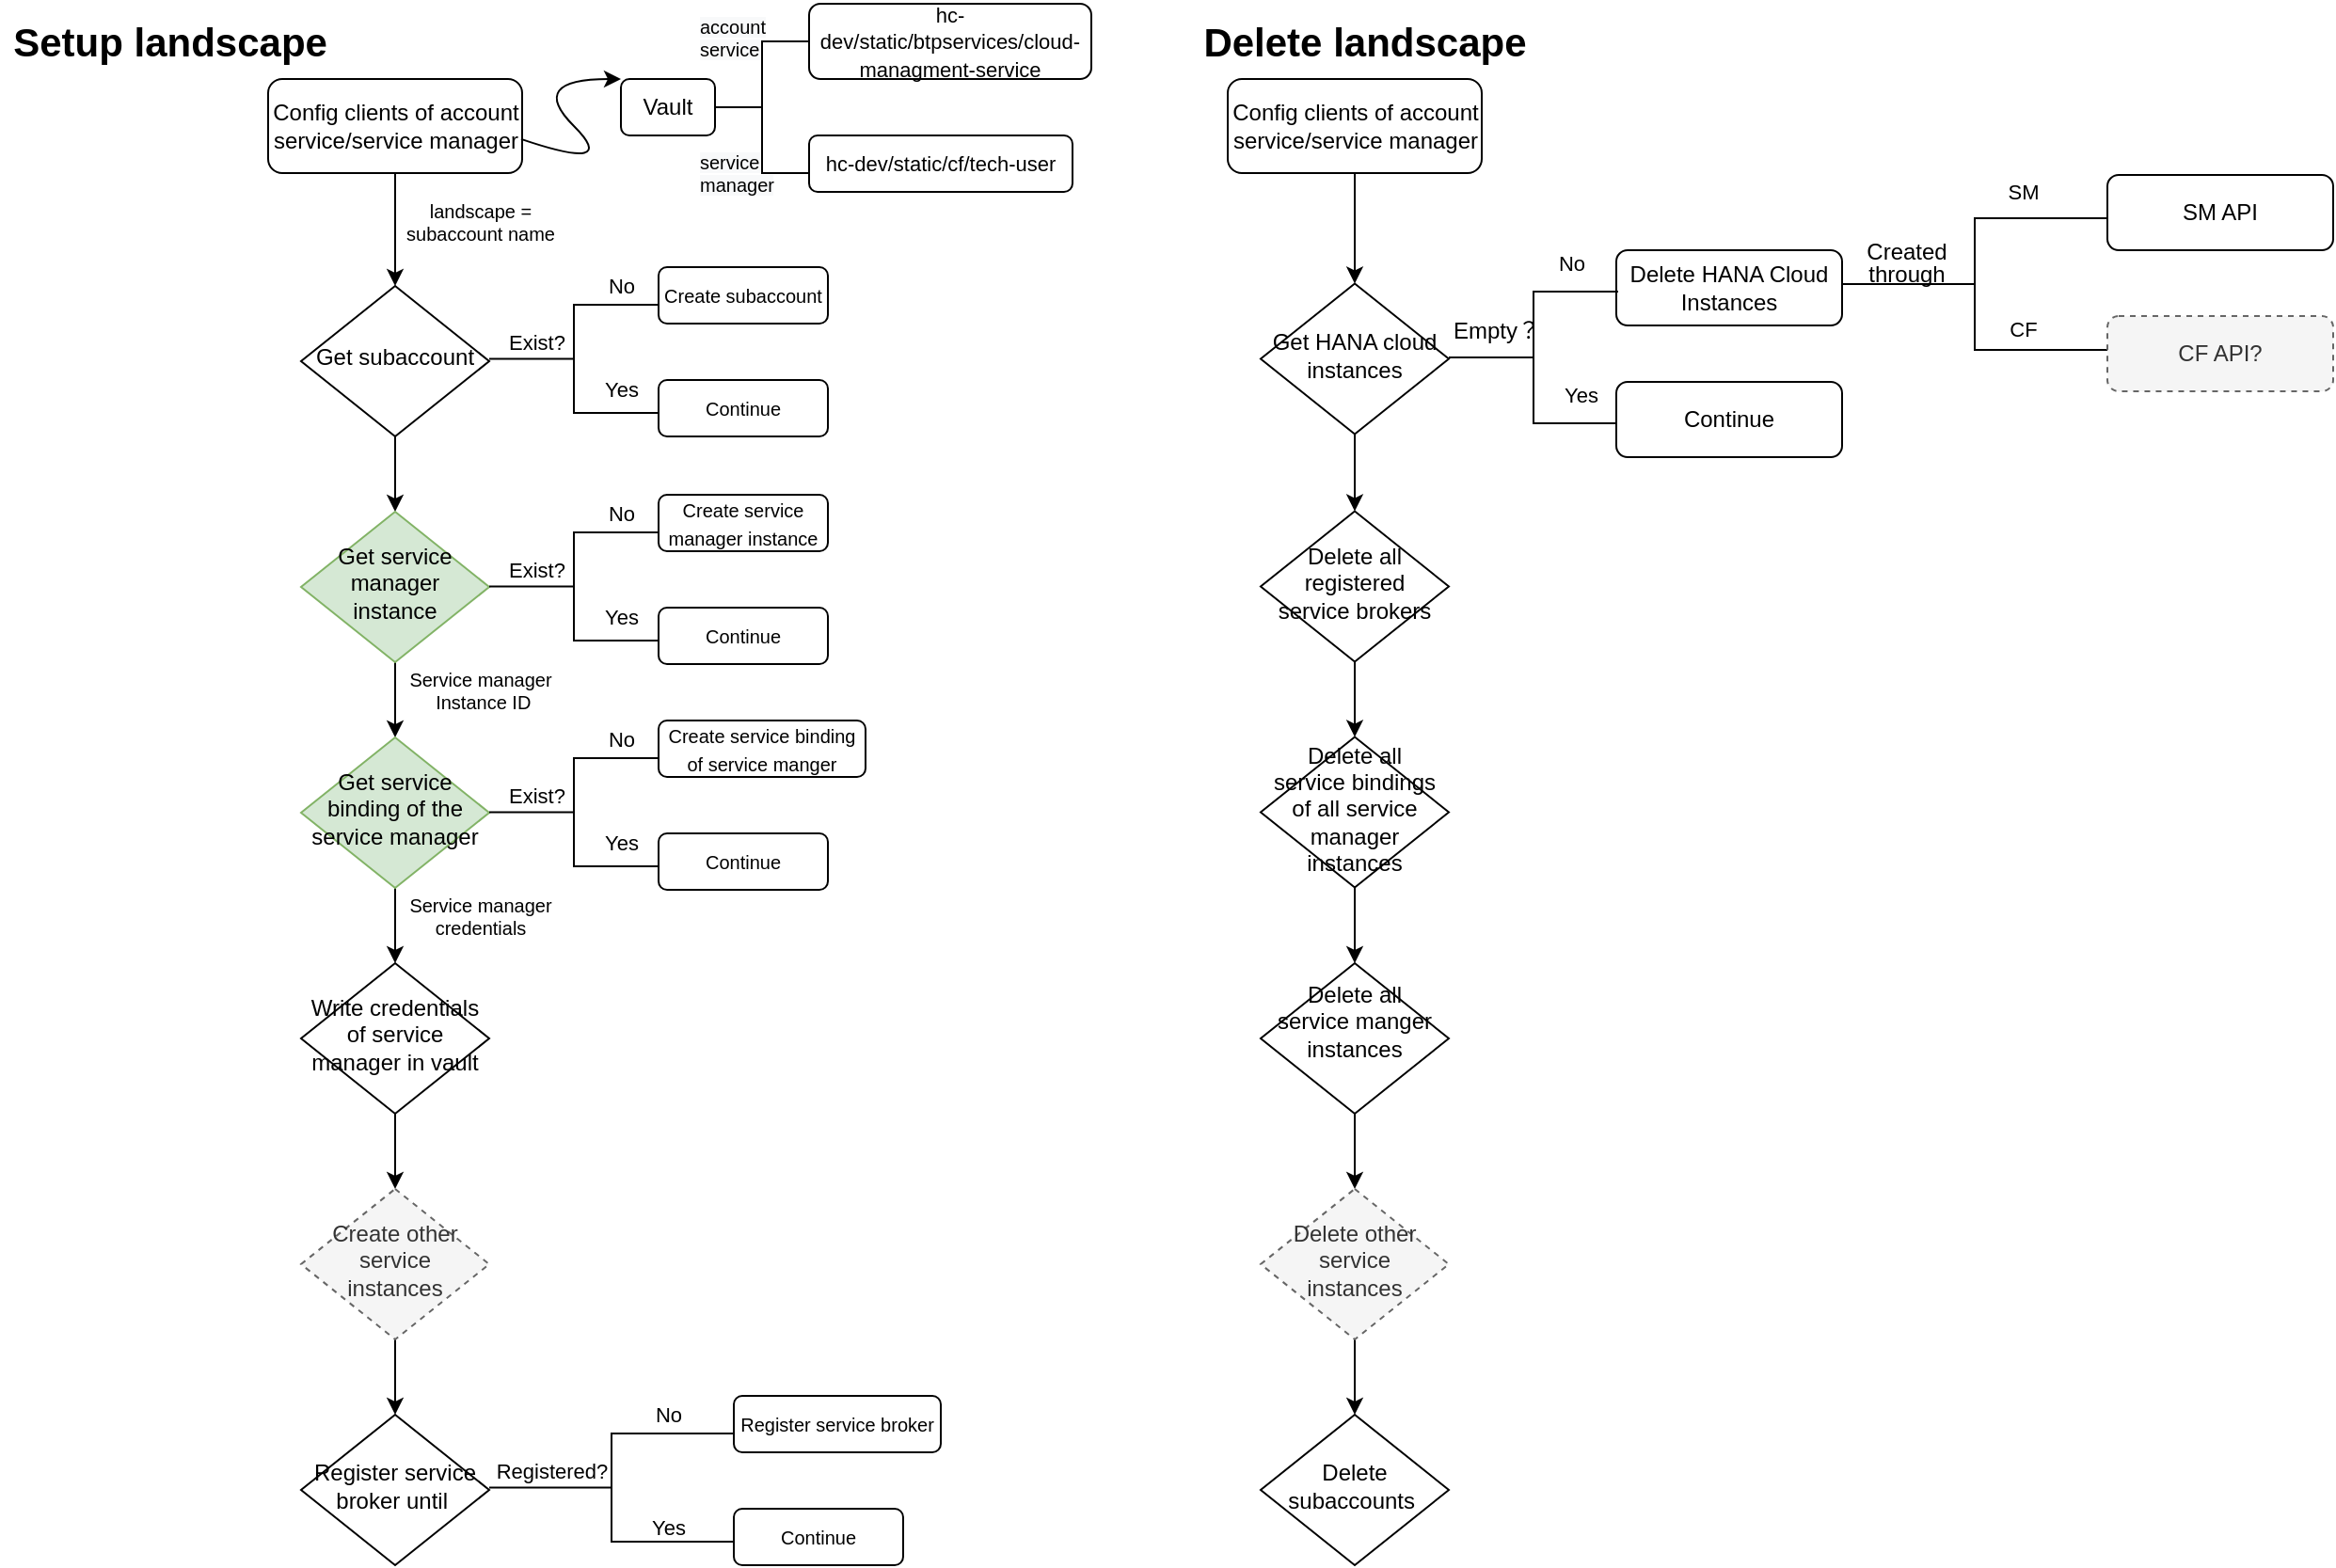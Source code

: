 <mxfile version="15.8.9" type="github">
  <diagram id="C5RBs43oDa-KdzZeNtuy" name="Page-1">
    <mxGraphModel dx="1621" dy="898" grid="1" gridSize="10" guides="1" tooltips="1" connect="1" arrows="1" fold="1" page="1" pageScale="1" pageWidth="827" pageHeight="1169" math="0" shadow="0">
      <root>
        <mxCell id="WIyWlLk6GJQsqaUBKTNV-0" />
        <mxCell id="WIyWlLk6GJQsqaUBKTNV-1" parent="WIyWlLk6GJQsqaUBKTNV-0" />
        <mxCell id="AL-K3FLNHTH_PAHw_eu2-34" style="edgeStyle=orthogonalEdgeStyle;rounded=0;orthogonalLoop=1;jettySize=auto;html=1;exitX=0.5;exitY=1;exitDx=0;exitDy=0;fontSize=11;" edge="1" parent="WIyWlLk6GJQsqaUBKTNV-1" source="WIyWlLk6GJQsqaUBKTNV-3" target="WIyWlLk6GJQsqaUBKTNV-6">
          <mxGeometry relative="1" as="geometry" />
        </mxCell>
        <mxCell id="WIyWlLk6GJQsqaUBKTNV-3" value="&lt;font style=&quot;font-size: 12px&quot;&gt;Config clients of account service/service manager&lt;/font&gt;" style="rounded=1;whiteSpace=wrap;html=1;fontSize=12;glass=0;strokeWidth=1;shadow=0;" parent="WIyWlLk6GJQsqaUBKTNV-1" vertex="1">
          <mxGeometry x="152.5" y="60" width="135" height="50" as="geometry" />
        </mxCell>
        <mxCell id="AL-K3FLNHTH_PAHw_eu2-33" style="edgeStyle=orthogonalEdgeStyle;rounded=0;orthogonalLoop=1;jettySize=auto;html=1;exitX=0.5;exitY=1;exitDx=0;exitDy=0;fontSize=11;" edge="1" parent="WIyWlLk6GJQsqaUBKTNV-1" source="WIyWlLk6GJQsqaUBKTNV-6" target="WIyWlLk6GJQsqaUBKTNV-10">
          <mxGeometry relative="1" as="geometry" />
        </mxCell>
        <mxCell id="WIyWlLk6GJQsqaUBKTNV-6" value="Get subaccount" style="rhombus;whiteSpace=wrap;html=1;shadow=0;fontFamily=Helvetica;fontSize=12;align=center;strokeWidth=1;spacing=6;spacingTop=-4;" parent="WIyWlLk6GJQsqaUBKTNV-1" vertex="1">
          <mxGeometry x="170" y="170" width="100" height="80" as="geometry" />
        </mxCell>
        <mxCell id="WIyWlLk6GJQsqaUBKTNV-7" value="&lt;font style=&quot;font-size: 10px&quot;&gt;Create subaccount&lt;/font&gt;" style="rounded=1;whiteSpace=wrap;html=1;fontSize=12;glass=0;strokeWidth=1;shadow=0;" parent="WIyWlLk6GJQsqaUBKTNV-1" vertex="1">
          <mxGeometry x="360" y="160" width="90" height="30" as="geometry" />
        </mxCell>
        <mxCell id="AL-K3FLNHTH_PAHw_eu2-31" style="edgeStyle=orthogonalEdgeStyle;rounded=0;orthogonalLoop=1;jettySize=auto;html=1;exitX=0.5;exitY=1;exitDx=0;exitDy=0;entryX=0.5;entryY=0;entryDx=0;entryDy=0;fontSize=11;" edge="1" parent="WIyWlLk6GJQsqaUBKTNV-1" source="WIyWlLk6GJQsqaUBKTNV-10" target="2WWhqMfIXEdC6ydcztDf-13">
          <mxGeometry relative="1" as="geometry" />
        </mxCell>
        <mxCell id="WIyWlLk6GJQsqaUBKTNV-10" value="Get service manager instance" style="rhombus;whiteSpace=wrap;html=1;shadow=0;fontFamily=Helvetica;fontSize=12;align=center;strokeWidth=1;spacing=6;spacingTop=-4;fillColor=#d5e8d4;strokeColor=#82b366;" parent="WIyWlLk6GJQsqaUBKTNV-1" vertex="1">
          <mxGeometry x="170" y="290" width="100" height="80" as="geometry" />
        </mxCell>
        <mxCell id="2WWhqMfIXEdC6ydcztDf-2" value="" style="strokeWidth=1;html=1;shape=mxgraph.flowchart.annotation_2;align=left;labelPosition=right;pointerEvents=1;strokeColor=default;fillColor=default;" parent="WIyWlLk6GJQsqaUBKTNV-1" vertex="1">
          <mxGeometry x="270" y="180" width="90" height="57.5" as="geometry" />
        </mxCell>
        <mxCell id="2WWhqMfIXEdC6ydcztDf-3" value="&lt;font style=&quot;font-size: 10px&quot;&gt;Continue&lt;/font&gt;" style="rounded=1;whiteSpace=wrap;html=1;fontSize=12;glass=0;strokeWidth=1;shadow=0;" parent="WIyWlLk6GJQsqaUBKTNV-1" vertex="1">
          <mxGeometry x="360" y="220" width="90" height="30" as="geometry" />
        </mxCell>
        <mxCell id="2WWhqMfIXEdC6ydcztDf-4" value="No" style="text;html=1;resizable=0;autosize=1;align=center;verticalAlign=middle;points=[];fillColor=none;strokeColor=none;rounded=0;fontSize=11;" parent="WIyWlLk6GJQsqaUBKTNV-1" vertex="1">
          <mxGeometry x="325" y="160" width="30" height="20" as="geometry" />
        </mxCell>
        <mxCell id="2WWhqMfIXEdC6ydcztDf-5" value="&lt;p style=&quot;line-height: 1; font-size: 11px;&quot;&gt;Yes&lt;/p&gt;" style="text;html=1;resizable=0;autosize=1;align=center;verticalAlign=middle;points=[];fillColor=none;strokeColor=none;rounded=0;fontSize=11;" parent="WIyWlLk6GJQsqaUBKTNV-1" vertex="1">
          <mxGeometry x="325" y="205" width="30" height="40" as="geometry" />
        </mxCell>
        <mxCell id="AL-K3FLNHTH_PAHw_eu2-29" value="" style="edgeStyle=orthogonalEdgeStyle;rounded=0;orthogonalLoop=1;jettySize=auto;html=1;fontSize=11;" edge="1" parent="WIyWlLk6GJQsqaUBKTNV-1" source="2WWhqMfIXEdC6ydcztDf-13" target="2WWhqMfIXEdC6ydcztDf-20">
          <mxGeometry relative="1" as="geometry" />
        </mxCell>
        <mxCell id="2WWhqMfIXEdC6ydcztDf-13" value="Get service binding of the service manager" style="rhombus;whiteSpace=wrap;html=1;shadow=0;fontFamily=Helvetica;fontSize=12;align=center;strokeWidth=1;spacing=6;spacingTop=-4;fillColor=#d5e8d4;strokeColor=#82b366;" parent="WIyWlLk6GJQsqaUBKTNV-1" vertex="1">
          <mxGeometry x="170" y="410" width="100" height="80" as="geometry" />
        </mxCell>
        <mxCell id="AL-K3FLNHTH_PAHw_eu2-28" style="edgeStyle=orthogonalEdgeStyle;rounded=0;orthogonalLoop=1;jettySize=auto;html=1;exitX=0.5;exitY=1;exitDx=0;exitDy=0;entryX=0.5;entryY=0;entryDx=0;entryDy=0;fontSize=11;" edge="1" parent="WIyWlLk6GJQsqaUBKTNV-1" source="2WWhqMfIXEdC6ydcztDf-20" target="AL-K3FLNHTH_PAHw_eu2-19">
          <mxGeometry relative="1" as="geometry" />
        </mxCell>
        <mxCell id="2WWhqMfIXEdC6ydcztDf-20" value="Write credentials of service manager in vault" style="rhombus;whiteSpace=wrap;html=1;shadow=0;fontFamily=Helvetica;fontSize=12;align=center;strokeWidth=1;spacing=6;spacingTop=-4;" parent="WIyWlLk6GJQsqaUBKTNV-1" vertex="1">
          <mxGeometry x="170" y="530" width="100" height="80" as="geometry" />
        </mxCell>
        <mxCell id="2WWhqMfIXEdC6ydcztDf-22" value="&lt;b&gt;&lt;font style=&quot;font-size: 21px&quot;&gt;Setup landscape&lt;/font&gt;&lt;/b&gt;" style="text;html=1;resizable=0;autosize=1;align=center;verticalAlign=middle;points=[];fillColor=none;strokeColor=none;rounded=0;" parent="WIyWlLk6GJQsqaUBKTNV-1" vertex="1">
          <mxGeometry x="10" y="30" width="180" height="20" as="geometry" />
        </mxCell>
        <mxCell id="AL-K3FLNHTH_PAHw_eu2-35" value="" style="edgeStyle=orthogonalEdgeStyle;rounded=0;orthogonalLoop=1;jettySize=auto;html=1;fontSize=11;" edge="1" parent="WIyWlLk6GJQsqaUBKTNV-1" source="2WWhqMfIXEdC6ydcztDf-25" target="2WWhqMfIXEdC6ydcztDf-27">
          <mxGeometry relative="1" as="geometry" />
        </mxCell>
        <mxCell id="2WWhqMfIXEdC6ydcztDf-25" value="Get HANA cloud instances" style="rhombus;whiteSpace=wrap;html=1;shadow=0;fontFamily=Helvetica;fontSize=12;align=center;strokeWidth=1;spacing=6;spacingTop=-4;" parent="WIyWlLk6GJQsqaUBKTNV-1" vertex="1">
          <mxGeometry x="680" y="168.75" width="100" height="80" as="geometry" />
        </mxCell>
        <mxCell id="2WWhqMfIXEdC6ydcztDf-26" value="Delete HANA Cloud Instances" style="rounded=1;whiteSpace=wrap;html=1;fontSize=12;glass=0;strokeWidth=1;shadow=0;" parent="WIyWlLk6GJQsqaUBKTNV-1" vertex="1">
          <mxGeometry x="869" y="151" width="120" height="40" as="geometry" />
        </mxCell>
        <mxCell id="AL-K3FLNHTH_PAHw_eu2-36" value="" style="edgeStyle=orthogonalEdgeStyle;rounded=0;orthogonalLoop=1;jettySize=auto;html=1;fontSize=11;" edge="1" parent="WIyWlLk6GJQsqaUBKTNV-1" source="2WWhqMfIXEdC6ydcztDf-27" target="2WWhqMfIXEdC6ydcztDf-38">
          <mxGeometry relative="1" as="geometry" />
        </mxCell>
        <mxCell id="2WWhqMfIXEdC6ydcztDf-27" value="Delete all registered service brokers" style="rhombus;whiteSpace=wrap;html=1;shadow=0;fontFamily=Helvetica;fontSize=12;align=center;strokeWidth=1;spacing=6;spacingTop=-4;" parent="WIyWlLk6GJQsqaUBKTNV-1" vertex="1">
          <mxGeometry x="680" y="289.75" width="100" height="80" as="geometry" />
        </mxCell>
        <mxCell id="2WWhqMfIXEdC6ydcztDf-28" value="" style="strokeWidth=1;html=1;shape=mxgraph.flowchart.annotation_2;align=left;labelPosition=right;pointerEvents=1;strokeColor=default;fillColor=default;" parent="WIyWlLk6GJQsqaUBKTNV-1" vertex="1">
          <mxGeometry x="780" y="173" width="90" height="70" as="geometry" />
        </mxCell>
        <mxCell id="2WWhqMfIXEdC6ydcztDf-29" value="Continue" style="rounded=1;whiteSpace=wrap;html=1;fontSize=12;glass=0;strokeWidth=1;shadow=0;" parent="WIyWlLk6GJQsqaUBKTNV-1" vertex="1">
          <mxGeometry x="869" y="221" width="120" height="40" as="geometry" />
        </mxCell>
        <mxCell id="2WWhqMfIXEdC6ydcztDf-31" value="&lt;p style=&quot;line-height: 1; font-size: 12px;&quot;&gt;&lt;font style=&quot;font-size: 12px;&quot;&gt;Empty？&lt;/font&gt;&lt;/p&gt;" style="text;html=1;resizable=0;autosize=1;align=center;verticalAlign=middle;points=[];fillColor=none;strokeColor=none;rounded=0;fontSize=12;" parent="WIyWlLk6GJQsqaUBKTNV-1" vertex="1">
          <mxGeometry x="775" y="173" width="60" height="40" as="geometry" />
        </mxCell>
        <mxCell id="AL-K3FLNHTH_PAHw_eu2-37" value="" style="edgeStyle=orthogonalEdgeStyle;rounded=0;orthogonalLoop=1;jettySize=auto;html=1;fontSize=11;" edge="1" parent="WIyWlLk6GJQsqaUBKTNV-1" source="2WWhqMfIXEdC6ydcztDf-38" target="2WWhqMfIXEdC6ydcztDf-45">
          <mxGeometry relative="1" as="geometry" />
        </mxCell>
        <mxCell id="2WWhqMfIXEdC6ydcztDf-38" value="Delete all service bindings of all service manager instances" style="rhombus;whiteSpace=wrap;html=1;shadow=0;fontFamily=Helvetica;fontSize=12;align=center;strokeWidth=1;spacing=6;spacingTop=-4;" parent="WIyWlLk6GJQsqaUBKTNV-1" vertex="1">
          <mxGeometry x="680" y="409.75" width="100" height="80" as="geometry" />
        </mxCell>
        <mxCell id="AL-K3FLNHTH_PAHw_eu2-38" value="" style="edgeStyle=orthogonalEdgeStyle;rounded=0;orthogonalLoop=1;jettySize=auto;html=1;fontSize=11;" edge="1" parent="WIyWlLk6GJQsqaUBKTNV-1" source="2WWhqMfIXEdC6ydcztDf-45" target="AL-K3FLNHTH_PAHw_eu2-17">
          <mxGeometry relative="1" as="geometry" />
        </mxCell>
        <mxCell id="2WWhqMfIXEdC6ydcztDf-45" value="Delete all service manger instances&lt;br&gt;&amp;nbsp;" style="rhombus;whiteSpace=wrap;html=1;shadow=0;fontFamily=Helvetica;fontSize=12;align=center;strokeWidth=1;spacing=6;spacingTop=-4;" parent="WIyWlLk6GJQsqaUBKTNV-1" vertex="1">
          <mxGeometry x="680" y="530" width="100" height="80" as="geometry" />
        </mxCell>
        <mxCell id="2WWhqMfIXEdC6ydcztDf-47" value="&lt;b&gt;&lt;font style=&quot;font-size: 21px&quot;&gt;Delete landscape&lt;/font&gt;&lt;/b&gt;" style="text;html=1;resizable=0;autosize=1;align=center;verticalAlign=middle;points=[];fillColor=none;strokeColor=none;rounded=0;" parent="WIyWlLk6GJQsqaUBKTNV-1" vertex="1">
          <mxGeometry x="640" y="30" width="190" height="20" as="geometry" />
        </mxCell>
        <mxCell id="2WWhqMfIXEdC6ydcztDf-48" value="SM API" style="rounded=1;whiteSpace=wrap;html=1;fontSize=12;glass=0;strokeWidth=1;shadow=0;" parent="WIyWlLk6GJQsqaUBKTNV-1" vertex="1">
          <mxGeometry x="1130" y="111" width="120" height="40" as="geometry" />
        </mxCell>
        <mxCell id="2WWhqMfIXEdC6ydcztDf-49" value="" style="strokeWidth=1;html=1;shape=mxgraph.flowchart.annotation_2;align=left;labelPosition=right;pointerEvents=1;strokeColor=default;fillColor=default;" parent="WIyWlLk6GJQsqaUBKTNV-1" vertex="1">
          <mxGeometry x="989" y="134" width="141" height="70" as="geometry" />
        </mxCell>
        <mxCell id="2WWhqMfIXEdC6ydcztDf-50" value="CF API?" style="rounded=1;whiteSpace=wrap;html=1;fontSize=12;glass=0;strokeWidth=1;shadow=0;fillColor=#f5f5f5;strokeColor=#666666;fontColor=#333333;dashed=1;" parent="WIyWlLk6GJQsqaUBKTNV-1" vertex="1">
          <mxGeometry x="1130" y="186" width="120" height="40" as="geometry" />
        </mxCell>
        <mxCell id="2WWhqMfIXEdC6ydcztDf-51" value="&lt;p style=&quot;line-height: 1; font-size: 11px;&quot;&gt;Yes&lt;/p&gt;" style="text;html=1;resizable=0;autosize=1;align=center;verticalAlign=middle;points=[];fillColor=none;strokeColor=none;rounded=0;fontSize=11;" parent="WIyWlLk6GJQsqaUBKTNV-1" vertex="1">
          <mxGeometry x="835" y="208" width="30" height="40" as="geometry" />
        </mxCell>
        <mxCell id="2WWhqMfIXEdC6ydcztDf-52" value="&lt;font style=&quot;font-size: 11px&quot;&gt;No&lt;/font&gt;" style="text;html=1;resizable=0;autosize=1;align=center;verticalAlign=middle;points=[];fillColor=none;strokeColor=none;rounded=0;" parent="WIyWlLk6GJQsqaUBKTNV-1" vertex="1">
          <mxGeometry x="830" y="148" width="30" height="20" as="geometry" />
        </mxCell>
        <mxCell id="2WWhqMfIXEdC6ydcztDf-53" value="&lt;p style=&quot;line-height: 1 ; font-size: 12px&quot;&gt;Created &lt;br&gt;through&lt;/p&gt;" style="text;html=1;resizable=0;autosize=1;align=center;verticalAlign=middle;points=[];fillColor=none;strokeColor=none;rounded=0;fontSize=9;" parent="WIyWlLk6GJQsqaUBKTNV-1" vertex="1">
          <mxGeometry x="993" y="132" width="60" height="50" as="geometry" />
        </mxCell>
        <mxCell id="2WWhqMfIXEdC6ydcztDf-55" value="&lt;p style=&quot;line-height: 1; font-size: 11px;&quot;&gt;SM&lt;/p&gt;" style="text;html=1;resizable=0;autosize=1;align=center;verticalAlign=middle;points=[];fillColor=none;strokeColor=none;rounded=0;fontSize=11;" parent="WIyWlLk6GJQsqaUBKTNV-1" vertex="1">
          <mxGeometry x="1070" y="100" width="30" height="40" as="geometry" />
        </mxCell>
        <mxCell id="2WWhqMfIXEdC6ydcztDf-56" value="&lt;p style=&quot;line-height: 1; font-size: 11px;&quot;&gt;CF&lt;/p&gt;" style="text;html=1;resizable=0;autosize=1;align=center;verticalAlign=middle;points=[];fillColor=none;strokeColor=none;rounded=0;fontSize=11;" parent="WIyWlLk6GJQsqaUBKTNV-1" vertex="1">
          <mxGeometry x="1070" y="173" width="30" height="40" as="geometry" />
        </mxCell>
        <mxCell id="2WWhqMfIXEdC6ydcztDf-57" value="Delete subaccounts&amp;nbsp;" style="rhombus;whiteSpace=wrap;html=1;shadow=0;fontFamily=Helvetica;fontSize=12;align=center;strokeWidth=1;spacing=6;spacingTop=-4;" parent="WIyWlLk6GJQsqaUBKTNV-1" vertex="1">
          <mxGeometry x="680" y="770" width="100" height="80" as="geometry" />
        </mxCell>
        <mxCell id="2WWhqMfIXEdC6ydcztDf-60" value="Register service broker until&amp;nbsp;" style="rhombus;whiteSpace=wrap;html=1;shadow=0;fontFamily=Helvetica;fontSize=12;align=center;strokeWidth=1;spacing=6;spacingTop=-4;" parent="WIyWlLk6GJQsqaUBKTNV-1" vertex="1">
          <mxGeometry x="170" y="770" width="100" height="80" as="geometry" />
        </mxCell>
        <mxCell id="2WWhqMfIXEdC6ydcztDf-66" value="Vault" style="rounded=1;whiteSpace=wrap;html=1;fontSize=12;glass=0;strokeWidth=1;shadow=0;" parent="WIyWlLk6GJQsqaUBKTNV-1" vertex="1">
          <mxGeometry x="340" y="60" width="50" height="30" as="geometry" />
        </mxCell>
        <mxCell id="2WWhqMfIXEdC6ydcztDf-67" value="" style="curved=1;endArrow=classic;html=1;rounded=0;fontSize=9;exitX=0.996;exitY=0.639;exitDx=0;exitDy=0;exitPerimeter=0;" parent="WIyWlLk6GJQsqaUBKTNV-1" source="WIyWlLk6GJQsqaUBKTNV-3" edge="1">
          <mxGeometry width="50" height="50" relative="1" as="geometry">
            <mxPoint x="290" y="110" as="sourcePoint" />
            <mxPoint x="340" y="60" as="targetPoint" />
            <Array as="points">
              <mxPoint x="340" y="110" />
              <mxPoint x="290" y="60" />
            </Array>
          </mxGeometry>
        </mxCell>
        <mxCell id="2WWhqMfIXEdC6ydcztDf-68" value="&lt;font style=&quot;font-size: 11px&quot;&gt;hc-dev/static/btpservices/cloud-managment-service&lt;/font&gt;" style="rounded=1;whiteSpace=wrap;html=1;fontSize=12;glass=0;strokeWidth=1;shadow=0;" parent="WIyWlLk6GJQsqaUBKTNV-1" vertex="1">
          <mxGeometry x="440" y="20" width="150" height="40" as="geometry" />
        </mxCell>
        <mxCell id="2WWhqMfIXEdC6ydcztDf-69" value="" style="strokeWidth=1;html=1;shape=mxgraph.flowchart.annotation_2;align=left;labelPosition=right;pointerEvents=1;strokeColor=default;fillColor=default;" parent="WIyWlLk6GJQsqaUBKTNV-1" vertex="1">
          <mxGeometry x="390" y="40" width="50" height="70" as="geometry" />
        </mxCell>
        <mxCell id="2WWhqMfIXEdC6ydcztDf-71" value="&lt;font style=&quot;font-size: 11px&quot;&gt;hc-dev/static/cf/tech-user&lt;/font&gt;" style="rounded=1;whiteSpace=wrap;html=1;fontSize=12;glass=0;strokeWidth=1;shadow=0;" parent="WIyWlLk6GJQsqaUBKTNV-1" vertex="1">
          <mxGeometry x="440" y="90" width="140" height="30" as="geometry" />
        </mxCell>
        <mxCell id="AL-K3FLNHTH_PAHw_eu2-0" value="&lt;span style=&quot;color: rgb(0 , 0 , 0) ; font-family: &amp;#34;helvetica&amp;#34; ; font-style: normal ; font-weight: 400 ; letter-spacing: normal ; text-align: center ; text-indent: 0px ; text-transform: none ; word-spacing: 0px ; background-color: rgb(248 , 249 , 250) ; display: inline ; float: none&quot;&gt;&lt;font style=&quot;font-size: 10px&quot;&gt;account service&lt;/font&gt;&lt;/span&gt;" style="text;whiteSpace=wrap;html=1;fontSize=10;" vertex="1" parent="WIyWlLk6GJQsqaUBKTNV-1">
          <mxGeometry x="380" y="20" width="60" height="20" as="geometry" />
        </mxCell>
        <mxCell id="AL-K3FLNHTH_PAHw_eu2-1" value="&lt;span style=&quot;color: rgb(0 , 0 , 0) ; font-family: &amp;#34;helvetica&amp;#34; ; font-style: normal ; font-weight: 400 ; letter-spacing: normal ; text-align: center ; text-indent: 0px ; text-transform: none ; word-spacing: 0px ; background-color: rgb(248 , 249 , 250) ; display: inline ; float: none&quot;&gt;&lt;font style=&quot;font-size: 10px&quot;&gt;service manager&lt;/font&gt;&lt;/span&gt;" style="text;whiteSpace=wrap;html=1;fontSize=10;" vertex="1" parent="WIyWlLk6GJQsqaUBKTNV-1">
          <mxGeometry x="380" y="92" width="60" height="20" as="geometry" />
        </mxCell>
        <mxCell id="AL-K3FLNHTH_PAHw_eu2-2" value="&lt;font style=&quot;font-size: 11px&quot;&gt;Exist?&lt;/font&gt;" style="text;html=1;resizable=0;autosize=1;align=center;verticalAlign=middle;points=[];fillColor=none;strokeColor=none;rounded=0;" vertex="1" parent="WIyWlLk6GJQsqaUBKTNV-1">
          <mxGeometry x="270" y="190" width="50" height="20" as="geometry" />
        </mxCell>
        <mxCell id="AL-K3FLNHTH_PAHw_eu2-3" value="&lt;font style=&quot;font-size: 10px&quot;&gt;Create service manager instance&lt;/font&gt;" style="rounded=1;whiteSpace=wrap;html=1;fontSize=12;glass=0;strokeWidth=1;shadow=0;" vertex="1" parent="WIyWlLk6GJQsqaUBKTNV-1">
          <mxGeometry x="360" y="281" width="90" height="30" as="geometry" />
        </mxCell>
        <mxCell id="AL-K3FLNHTH_PAHw_eu2-4" value="" style="strokeWidth=1;html=1;shape=mxgraph.flowchart.annotation_2;align=left;labelPosition=right;pointerEvents=1;strokeColor=default;fillColor=default;" vertex="1" parent="WIyWlLk6GJQsqaUBKTNV-1">
          <mxGeometry x="270" y="301" width="90" height="57.5" as="geometry" />
        </mxCell>
        <mxCell id="AL-K3FLNHTH_PAHw_eu2-5" value="&lt;font style=&quot;font-size: 10px&quot;&gt;Continue&lt;/font&gt;" style="rounded=1;whiteSpace=wrap;html=1;fontSize=12;glass=0;strokeWidth=1;shadow=0;" vertex="1" parent="WIyWlLk6GJQsqaUBKTNV-1">
          <mxGeometry x="360" y="341" width="90" height="30" as="geometry" />
        </mxCell>
        <mxCell id="AL-K3FLNHTH_PAHw_eu2-6" value="No" style="text;html=1;resizable=0;autosize=1;align=center;verticalAlign=middle;points=[];fillColor=none;strokeColor=none;rounded=0;fontSize=11;" vertex="1" parent="WIyWlLk6GJQsqaUBKTNV-1">
          <mxGeometry x="325" y="281" width="30" height="20" as="geometry" />
        </mxCell>
        <mxCell id="AL-K3FLNHTH_PAHw_eu2-7" value="&lt;p style=&quot;line-height: 1; font-size: 11px;&quot;&gt;Yes&lt;/p&gt;" style="text;html=1;resizable=0;autosize=1;align=center;verticalAlign=middle;points=[];fillColor=none;strokeColor=none;rounded=0;fontSize=11;" vertex="1" parent="WIyWlLk6GJQsqaUBKTNV-1">
          <mxGeometry x="325" y="326" width="30" height="40" as="geometry" />
        </mxCell>
        <mxCell id="AL-K3FLNHTH_PAHw_eu2-8" value="&lt;font style=&quot;font-size: 11px&quot;&gt;Exist?&lt;/font&gt;" style="text;html=1;resizable=0;autosize=1;align=center;verticalAlign=middle;points=[];fillColor=none;strokeColor=none;rounded=0;" vertex="1" parent="WIyWlLk6GJQsqaUBKTNV-1">
          <mxGeometry x="270" y="311" width="50" height="20" as="geometry" />
        </mxCell>
        <mxCell id="AL-K3FLNHTH_PAHw_eu2-9" value="&lt;font style=&quot;font-size: 10px&quot;&gt;Create service binding of service manger&lt;/font&gt;" style="rounded=1;whiteSpace=wrap;html=1;fontSize=12;glass=0;strokeWidth=1;shadow=0;" vertex="1" parent="WIyWlLk6GJQsqaUBKTNV-1">
          <mxGeometry x="360" y="401" width="110" height="30" as="geometry" />
        </mxCell>
        <mxCell id="AL-K3FLNHTH_PAHw_eu2-10" value="" style="strokeWidth=1;html=1;shape=mxgraph.flowchart.annotation_2;align=left;labelPosition=right;pointerEvents=1;strokeColor=default;fillColor=default;" vertex="1" parent="WIyWlLk6GJQsqaUBKTNV-1">
          <mxGeometry x="270" y="421" width="90" height="57.5" as="geometry" />
        </mxCell>
        <mxCell id="AL-K3FLNHTH_PAHw_eu2-11" value="&lt;font style=&quot;font-size: 10px&quot;&gt;Continue&lt;/font&gt;" style="rounded=1;whiteSpace=wrap;html=1;fontSize=12;glass=0;strokeWidth=1;shadow=0;" vertex="1" parent="WIyWlLk6GJQsqaUBKTNV-1">
          <mxGeometry x="360" y="461" width="90" height="30" as="geometry" />
        </mxCell>
        <mxCell id="AL-K3FLNHTH_PAHw_eu2-12" value="No" style="text;html=1;resizable=0;autosize=1;align=center;verticalAlign=middle;points=[];fillColor=none;strokeColor=none;rounded=0;fontSize=11;" vertex="1" parent="WIyWlLk6GJQsqaUBKTNV-1">
          <mxGeometry x="325" y="401" width="30" height="20" as="geometry" />
        </mxCell>
        <mxCell id="AL-K3FLNHTH_PAHw_eu2-13" value="&lt;p style=&quot;line-height: 1; font-size: 11px;&quot;&gt;Yes&lt;/p&gt;" style="text;html=1;resizable=0;autosize=1;align=center;verticalAlign=middle;points=[];fillColor=none;strokeColor=none;rounded=0;fontSize=11;" vertex="1" parent="WIyWlLk6GJQsqaUBKTNV-1">
          <mxGeometry x="325" y="446" width="30" height="40" as="geometry" />
        </mxCell>
        <mxCell id="AL-K3FLNHTH_PAHw_eu2-14" value="&lt;font style=&quot;font-size: 11px&quot;&gt;Exist?&lt;/font&gt;" style="text;html=1;resizable=0;autosize=1;align=center;verticalAlign=middle;points=[];fillColor=none;strokeColor=none;rounded=0;" vertex="1" parent="WIyWlLk6GJQsqaUBKTNV-1">
          <mxGeometry x="270" y="431" width="50" height="20" as="geometry" />
        </mxCell>
        <mxCell id="AL-K3FLNHTH_PAHw_eu2-43" value="" style="edgeStyle=orthogonalEdgeStyle;rounded=0;orthogonalLoop=1;jettySize=auto;html=1;fontSize=11;" edge="1" parent="WIyWlLk6GJQsqaUBKTNV-1" source="AL-K3FLNHTH_PAHw_eu2-15" target="2WWhqMfIXEdC6ydcztDf-25">
          <mxGeometry relative="1" as="geometry" />
        </mxCell>
        <mxCell id="AL-K3FLNHTH_PAHw_eu2-15" value="&lt;font style=&quot;font-size: 12px&quot;&gt;Config clients of account service/service manager&lt;/font&gt;" style="rounded=1;whiteSpace=wrap;html=1;fontSize=12;glass=0;strokeWidth=1;shadow=0;" vertex="1" parent="WIyWlLk6GJQsqaUBKTNV-1">
          <mxGeometry x="662.5" y="60" width="135" height="50" as="geometry" />
        </mxCell>
        <mxCell id="AL-K3FLNHTH_PAHw_eu2-39" style="edgeStyle=orthogonalEdgeStyle;rounded=0;orthogonalLoop=1;jettySize=auto;html=1;exitX=0.5;exitY=1;exitDx=0;exitDy=0;fontSize=11;" edge="1" parent="WIyWlLk6GJQsqaUBKTNV-1" source="AL-K3FLNHTH_PAHw_eu2-17" target="2WWhqMfIXEdC6ydcztDf-57">
          <mxGeometry relative="1" as="geometry" />
        </mxCell>
        <mxCell id="AL-K3FLNHTH_PAHw_eu2-17" value="Delete other service instances" style="rhombus;whiteSpace=wrap;html=1;shadow=0;fontFamily=Helvetica;fontSize=12;align=center;strokeWidth=1;spacing=6;spacingTop=-4;dashed=1;fillColor=#f5f5f5;strokeColor=#666666;fontColor=#333333;" vertex="1" parent="WIyWlLk6GJQsqaUBKTNV-1">
          <mxGeometry x="680" y="650" width="100" height="80" as="geometry" />
        </mxCell>
        <mxCell id="AL-K3FLNHTH_PAHw_eu2-26" style="edgeStyle=orthogonalEdgeStyle;rounded=0;orthogonalLoop=1;jettySize=auto;html=1;exitX=0.5;exitY=1;exitDx=0;exitDy=0;fontSize=11;" edge="1" parent="WIyWlLk6GJQsqaUBKTNV-1" source="AL-K3FLNHTH_PAHw_eu2-19" target="2WWhqMfIXEdC6ydcztDf-60">
          <mxGeometry relative="1" as="geometry" />
        </mxCell>
        <mxCell id="AL-K3FLNHTH_PAHw_eu2-19" value="Create other service instances" style="rhombus;whiteSpace=wrap;html=1;shadow=0;fontFamily=Helvetica;fontSize=12;align=center;strokeWidth=1;spacing=6;spacingTop=-4;dashed=1;fillColor=#f5f5f5;fontColor=#333333;strokeColor=#666666;" vertex="1" parent="WIyWlLk6GJQsqaUBKTNV-1">
          <mxGeometry x="170" y="650" width="100" height="80" as="geometry" />
        </mxCell>
        <mxCell id="AL-K3FLNHTH_PAHw_eu2-44" value="&lt;font style=&quot;font-size: 10px;&quot;&gt;Service manager&lt;br style=&quot;font-size: 10px;&quot;&gt;&amp;nbsp;Instance ID&lt;/font&gt;" style="text;html=1;resizable=0;autosize=1;align=center;verticalAlign=middle;points=[];fillColor=none;strokeColor=none;rounded=0;fontSize=10;" vertex="1" parent="WIyWlLk6GJQsqaUBKTNV-1">
          <mxGeometry x="220" y="369.75" width="90" height="30" as="geometry" />
        </mxCell>
        <mxCell id="AL-K3FLNHTH_PAHw_eu2-45" value="&lt;font style=&quot;font-size: 10px&quot;&gt;Service manager&lt;br style=&quot;font-size: 10px&quot;&gt;credentials&lt;br&gt;&lt;/font&gt;" style="text;html=1;resizable=0;autosize=1;align=center;verticalAlign=middle;points=[];fillColor=none;strokeColor=none;rounded=0;fontSize=10;" vertex="1" parent="WIyWlLk6GJQsqaUBKTNV-1">
          <mxGeometry x="220" y="489.75" width="90" height="30" as="geometry" />
        </mxCell>
        <mxCell id="AL-K3FLNHTH_PAHw_eu2-46" value="landscape = &lt;br&gt;subaccount name" style="text;html=1;resizable=0;autosize=1;align=center;verticalAlign=middle;points=[];fillColor=none;strokeColor=none;rounded=0;fontSize=10;" vertex="1" parent="WIyWlLk6GJQsqaUBKTNV-1">
          <mxGeometry x="220" y="121" width="90" height="30" as="geometry" />
        </mxCell>
        <mxCell id="AL-K3FLNHTH_PAHw_eu2-47" value="&lt;font style=&quot;font-size: 10px&quot;&gt;Register service broker&lt;/font&gt;" style="rounded=1;whiteSpace=wrap;html=1;fontSize=12;glass=0;strokeWidth=1;shadow=0;" vertex="1" parent="WIyWlLk6GJQsqaUBKTNV-1">
          <mxGeometry x="400" y="760" width="110" height="30" as="geometry" />
        </mxCell>
        <mxCell id="AL-K3FLNHTH_PAHw_eu2-48" value="" style="strokeWidth=1;html=1;shape=mxgraph.flowchart.annotation_2;align=left;labelPosition=right;pointerEvents=1;strokeColor=default;fillColor=default;" vertex="1" parent="WIyWlLk6GJQsqaUBKTNV-1">
          <mxGeometry x="270" y="780" width="130" height="57.5" as="geometry" />
        </mxCell>
        <mxCell id="AL-K3FLNHTH_PAHw_eu2-49" value="&lt;font style=&quot;font-size: 10px&quot;&gt;Continue&lt;/font&gt;" style="rounded=1;whiteSpace=wrap;html=1;fontSize=12;glass=0;strokeWidth=1;shadow=0;" vertex="1" parent="WIyWlLk6GJQsqaUBKTNV-1">
          <mxGeometry x="400" y="820" width="90" height="30" as="geometry" />
        </mxCell>
        <mxCell id="AL-K3FLNHTH_PAHw_eu2-50" value="No" style="text;html=1;resizable=0;autosize=1;align=center;verticalAlign=middle;points=[];fillColor=none;strokeColor=none;rounded=0;fontSize=11;" vertex="1" parent="WIyWlLk6GJQsqaUBKTNV-1">
          <mxGeometry x="350" y="760" width="30" height="20" as="geometry" />
        </mxCell>
        <mxCell id="AL-K3FLNHTH_PAHw_eu2-51" value="&lt;p style=&quot;line-height: 1; font-size: 11px;&quot;&gt;Yes&lt;/p&gt;" style="text;html=1;resizable=0;autosize=1;align=center;verticalAlign=middle;points=[];fillColor=none;strokeColor=none;rounded=0;fontSize=11;" vertex="1" parent="WIyWlLk6GJQsqaUBKTNV-1">
          <mxGeometry x="350" y="810" width="30" height="40" as="geometry" />
        </mxCell>
        <mxCell id="AL-K3FLNHTH_PAHw_eu2-52" value="&lt;font style=&quot;font-size: 11px&quot;&gt;Registered?&lt;/font&gt;" style="text;html=1;resizable=0;autosize=1;align=center;verticalAlign=middle;points=[];fillColor=none;strokeColor=none;rounded=0;" vertex="1" parent="WIyWlLk6GJQsqaUBKTNV-1">
          <mxGeometry x="268" y="790" width="70" height="20" as="geometry" />
        </mxCell>
      </root>
    </mxGraphModel>
  </diagram>
</mxfile>
